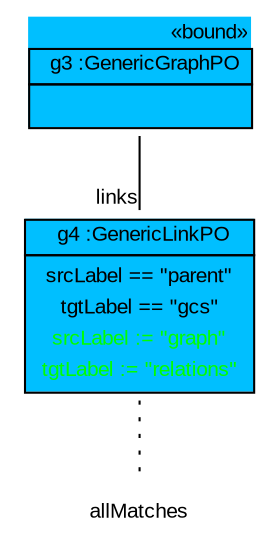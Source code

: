 graph ObjectDiagram {
   node [shape = none, fontsize = 10, fontname = "Arial"];
   edge [fontsize = 10, fontname = "Arial"];

g3 [label=<<table border='0' cellborder='1' cellspacing='0' color='black' bgcolor='deepskyblue'> <tr> <td border='0' align='right'><font color='black'>&#171;bound&#187;</font></td></tr> <tr> <td align='center'> <font color='black'> g3 :GenericGraphPO </font></td></tr> <tr> <td align='left'> <table border='0' cellborder='0' cellspacing='0' color='black'> <tr> <td>  </td></tr></table></td></tr></table>>];
g4 [label=<<table border='0' cellborder='1' cellspacing='0' color='black' bgcolor='deepskyblue'>  <tr> <td align='center'> <font color='black'> g4 :GenericLinkPO </font></td></tr> <tr> <td align='left'> <table border='0' cellborder='0' cellspacing='0' color='black'> <tr><td><font color='black'> srcLabel == "parent" </font></td></tr><tr><td><font color='black'> tgtLabel == "gcs" </font></td></tr><tr><td><font color='green'> srcLabel := "graph" </font></td></tr><tr><td><font color='green'> tgtLabel := "relations" </font></td></tr></table></td></tr></table>>];
allMatches_g4 [label=allMatches];

g4 -- allMatches_g4 [style="dotted"];
g3 -- g4 [headlabel = "links" taillabel = "" color="black" fontcolor="black"];
}
